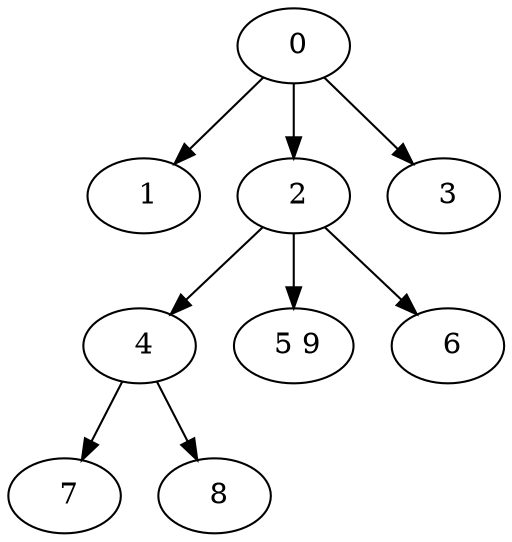 digraph mytree {
" 0" -> " 1";
" 0" -> " 2";
" 0" -> " 3";
" 1";
" 2" -> " 4";
" 2" -> " 5 9";
" 2" -> " 6";
" 3";
" 4" -> " 7";
" 4" -> " 8";
" 5 9";
" 6";
" 7";
" 8";
}
